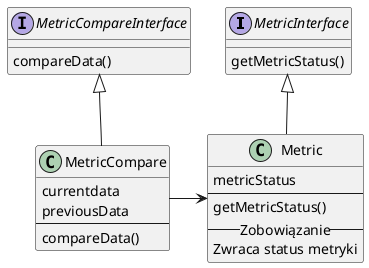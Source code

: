 @startuml

interface MetricInterface {
    getMetricStatus()
}

class Metric {
    metricStatus
--
    getMetricStatus()
-- Zobowiązanie --
Zwraca status metryki
}

Metric -up-|> MetricInterface

interface MetricCompareInterface {
compareData()
}

class MetricCompare {
currentdata
previousData
--
compareData()
}

MetricCompare -up-|> MetricCompareInterface

MetricCompare -right-> Metric

@enduml

